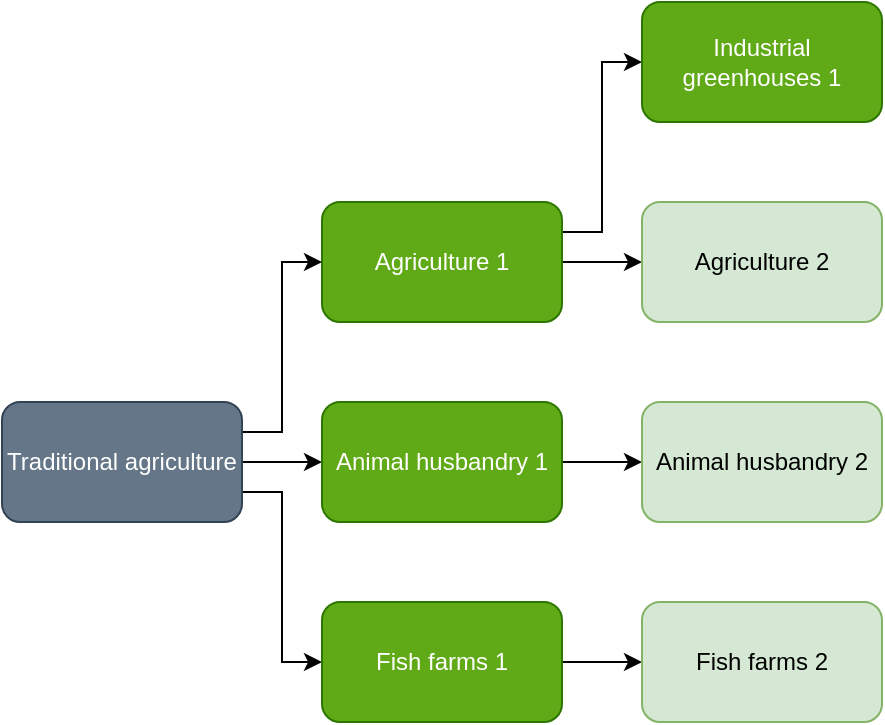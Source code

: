 <mxfile version="12.9.11" type="device"><diagram id="LedFDNFGqE6Cl8IhY1LK" name="Page-1"><mxGraphModel dx="1422" dy="749" grid="1" gridSize="10" guides="1" tooltips="1" connect="1" arrows="1" fold="1" page="1" pageScale="1" pageWidth="850" pageHeight="1100" math="0" shadow="0"><root><mxCell id="0"/><mxCell id="1" parent="0"/><mxCell id="yZSxj8XaHKwy_IkedrWz-8" style="edgeStyle=orthogonalEdgeStyle;rounded=0;orthogonalLoop=1;jettySize=auto;html=1;exitX=1;exitY=0.25;exitDx=0;exitDy=0;entryX=0;entryY=0.5;entryDx=0;entryDy=0;" edge="1" parent="1" source="yZSxj8XaHKwy_IkedrWz-1" target="yZSxj8XaHKwy_IkedrWz-7"><mxGeometry relative="1" as="geometry"/></mxCell><mxCell id="yZSxj8XaHKwy_IkedrWz-9" style="edgeStyle=orthogonalEdgeStyle;rounded=0;orthogonalLoop=1;jettySize=auto;html=1;exitX=1;exitY=0.5;exitDx=0;exitDy=0;entryX=0;entryY=0.5;entryDx=0;entryDy=0;" edge="1" parent="1" source="yZSxj8XaHKwy_IkedrWz-1" target="yZSxj8XaHKwy_IkedrWz-6"><mxGeometry relative="1" as="geometry"/></mxCell><mxCell id="yZSxj8XaHKwy_IkedrWz-1" value="Agriculture 1" style="rounded=1;whiteSpace=wrap;html=1;fillColor=#60a917;strokeColor=#2D7600;fontColor=#ffffff;" vertex="1" parent="1"><mxGeometry x="240" y="360" width="120" height="60" as="geometry"/></mxCell><mxCell id="yZSxj8XaHKwy_IkedrWz-10" style="edgeStyle=orthogonalEdgeStyle;rounded=0;orthogonalLoop=1;jettySize=auto;html=1;exitX=1;exitY=0.25;exitDx=0;exitDy=0;entryX=0;entryY=0.5;entryDx=0;entryDy=0;" edge="1" parent="1" source="yZSxj8XaHKwy_IkedrWz-2" target="yZSxj8XaHKwy_IkedrWz-1"><mxGeometry relative="1" as="geometry"/></mxCell><mxCell id="yZSxj8XaHKwy_IkedrWz-16" style="edgeStyle=orthogonalEdgeStyle;rounded=0;orthogonalLoop=1;jettySize=auto;html=1;exitX=1;exitY=0.5;exitDx=0;exitDy=0;entryX=0;entryY=0.5;entryDx=0;entryDy=0;" edge="1" parent="1" source="yZSxj8XaHKwy_IkedrWz-2" target="yZSxj8XaHKwy_IkedrWz-3"><mxGeometry relative="1" as="geometry"/></mxCell><mxCell id="yZSxj8XaHKwy_IkedrWz-17" style="edgeStyle=orthogonalEdgeStyle;rounded=0;orthogonalLoop=1;jettySize=auto;html=1;exitX=1;exitY=0.75;exitDx=0;exitDy=0;entryX=0;entryY=0.5;entryDx=0;entryDy=0;" edge="1" parent="1" source="yZSxj8XaHKwy_IkedrWz-2" target="yZSxj8XaHKwy_IkedrWz-13"><mxGeometry relative="1" as="geometry"/></mxCell><mxCell id="yZSxj8XaHKwy_IkedrWz-2" value="Traditional agriculture" style="rounded=1;whiteSpace=wrap;html=1;fillColor=#647687;strokeColor=#314354;fontColor=#ffffff;" vertex="1" parent="1"><mxGeometry x="80" y="460" width="120" height="60" as="geometry"/></mxCell><mxCell id="yZSxj8XaHKwy_IkedrWz-18" style="edgeStyle=orthogonalEdgeStyle;rounded=0;orthogonalLoop=1;jettySize=auto;html=1;exitX=1;exitY=0.5;exitDx=0;exitDy=0;entryX=0;entryY=0.5;entryDx=0;entryDy=0;" edge="1" parent="1" source="yZSxj8XaHKwy_IkedrWz-3" target="yZSxj8XaHKwy_IkedrWz-14"><mxGeometry relative="1" as="geometry"/></mxCell><mxCell id="yZSxj8XaHKwy_IkedrWz-3" value="Animal husbandry 1" style="rounded=1;whiteSpace=wrap;html=1;fillColor=#60a917;strokeColor=#2D7600;fontColor=#ffffff;" vertex="1" parent="1"><mxGeometry x="240" y="460" width="120" height="60" as="geometry"/></mxCell><mxCell id="yZSxj8XaHKwy_IkedrWz-6" value="Agriculture 2" style="rounded=1;whiteSpace=wrap;html=1;fillColor=#d5e8d4;strokeColor=#82b366;" vertex="1" parent="1"><mxGeometry x="400" y="360" width="120" height="60" as="geometry"/></mxCell><mxCell id="yZSxj8XaHKwy_IkedrWz-7" value="Industrial greenhouses 1" style="rounded=1;whiteSpace=wrap;html=1;fillColor=#60a917;strokeColor=#2D7600;fontColor=#ffffff;" vertex="1" parent="1"><mxGeometry x="400" y="260" width="120" height="60" as="geometry"/></mxCell><mxCell id="yZSxj8XaHKwy_IkedrWz-19" style="edgeStyle=orthogonalEdgeStyle;rounded=0;orthogonalLoop=1;jettySize=auto;html=1;exitX=1;exitY=0.5;exitDx=0;exitDy=0;entryX=0;entryY=0.5;entryDx=0;entryDy=0;" edge="1" parent="1" source="yZSxj8XaHKwy_IkedrWz-13" target="yZSxj8XaHKwy_IkedrWz-15"><mxGeometry relative="1" as="geometry"/></mxCell><mxCell id="yZSxj8XaHKwy_IkedrWz-13" value="Fish farms 1" style="rounded=1;whiteSpace=wrap;html=1;fillColor=#60a917;strokeColor=#2D7600;fontColor=#ffffff;" vertex="1" parent="1"><mxGeometry x="240" y="560" width="120" height="60" as="geometry"/></mxCell><mxCell id="yZSxj8XaHKwy_IkedrWz-14" value="Animal husbandry 2" style="rounded=1;whiteSpace=wrap;html=1;fillColor=#d5e8d4;strokeColor=#82b366;" vertex="1" parent="1"><mxGeometry x="400" y="460" width="120" height="60" as="geometry"/></mxCell><mxCell id="yZSxj8XaHKwy_IkedrWz-15" value="Fish farms 2" style="rounded=1;whiteSpace=wrap;html=1;fillColor=#d5e8d4;strokeColor=#82b366;" vertex="1" parent="1"><mxGeometry x="400" y="560" width="120" height="60" as="geometry"/></mxCell></root></mxGraphModel></diagram></mxfile>